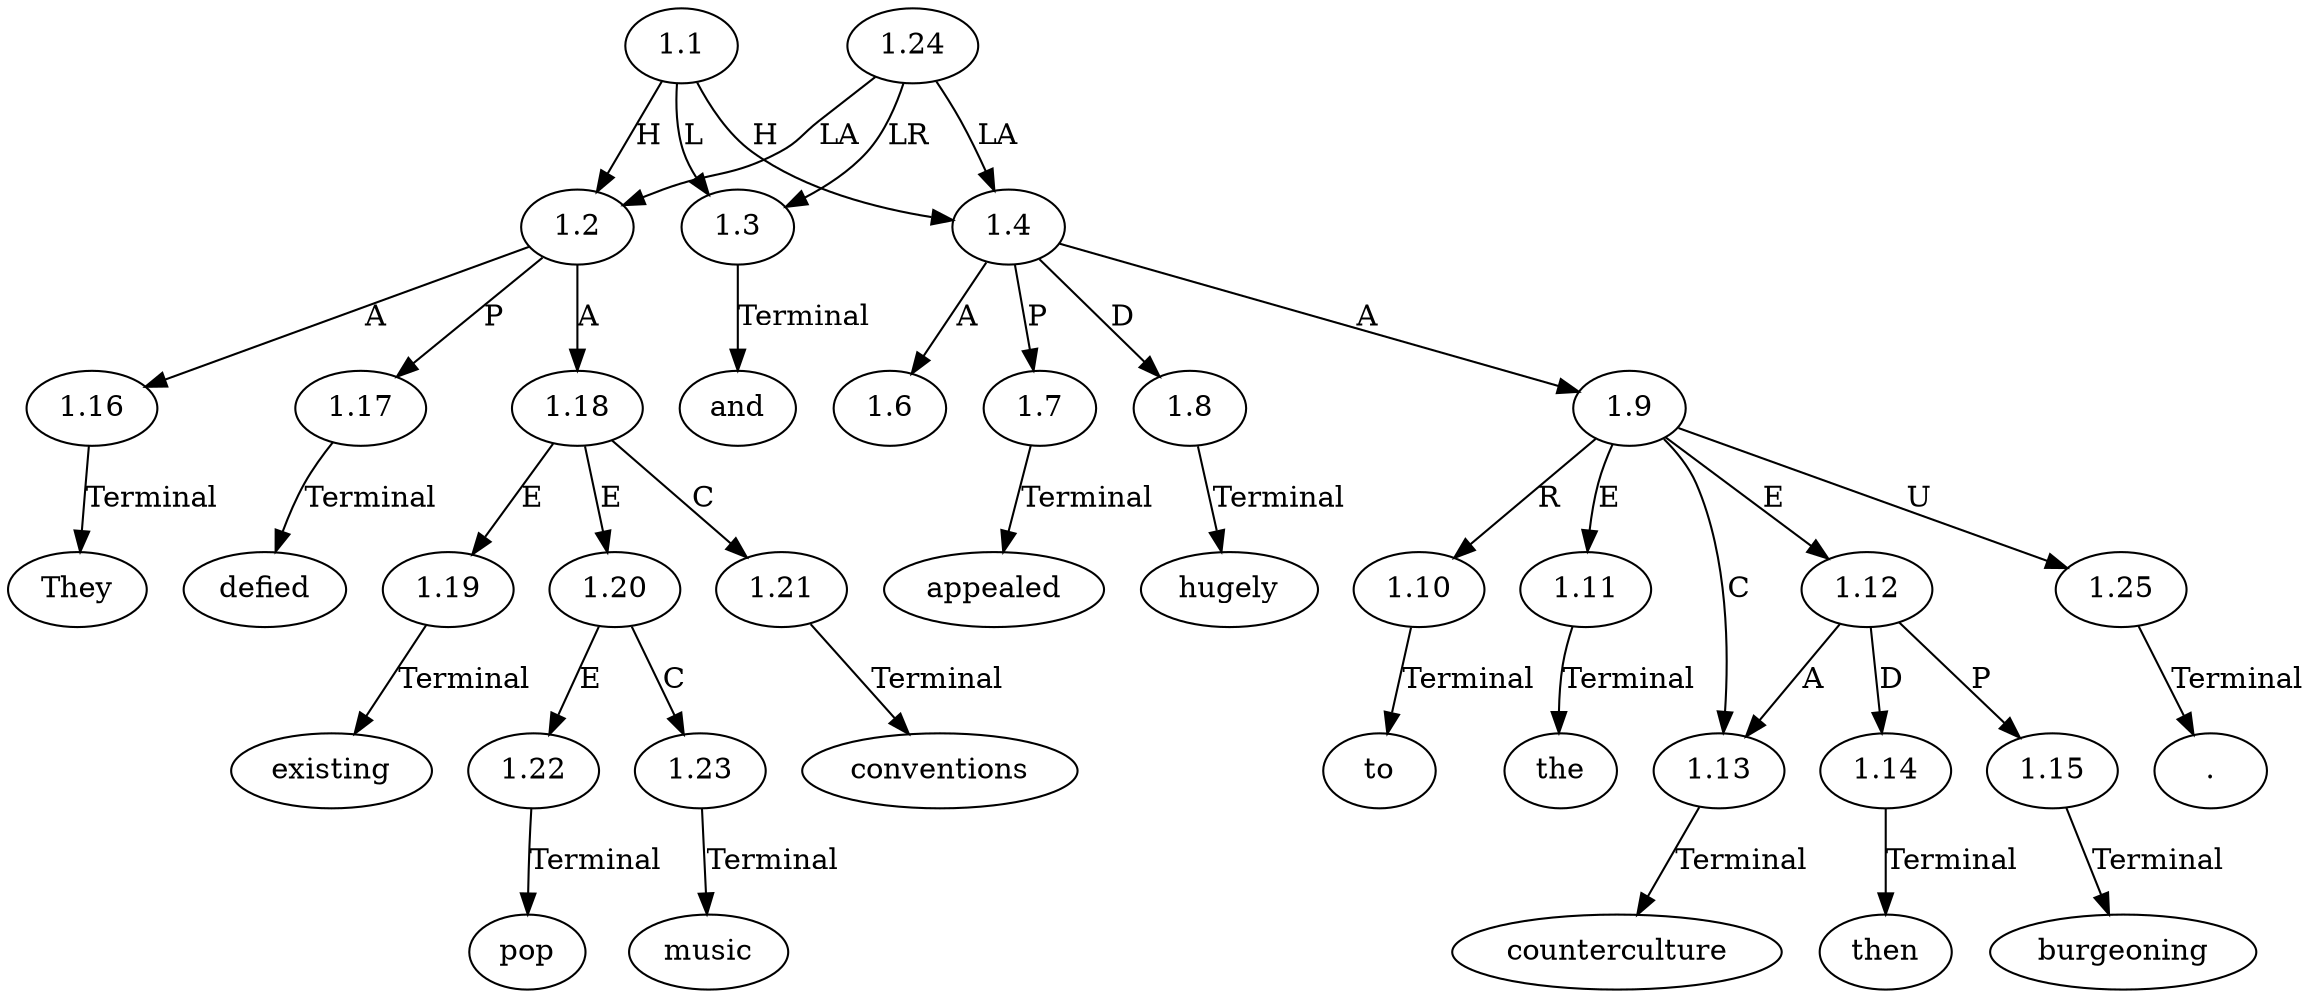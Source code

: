 // Graph
digraph {
	0.1 [label=They ordering=out]
	0.10 [label=to ordering=out]
	0.11 [label=the ordering=out]
	0.12 [label=then ordering=out]
	0.13 [label=burgeoning ordering=out]
	0.14 [label=counterculture ordering=out]
	0.15 [label="." ordering=out]
	0.2 [label=defied ordering=out]
	0.3 [label=existing ordering=out]
	0.4 [label=pop ordering=out]
	0.5 [label=music ordering=out]
	0.6 [label=conventions ordering=out]
	0.7 [label=and ordering=out]
	0.8 [label=appealed ordering=out]
	0.9 [label=hugely ordering=out]
	1.1 [label=1.1 ordering=out]
	1.2 [label=1.2 ordering=out]
	1.3 [label=1.3 ordering=out]
	1.4 [label=1.4 ordering=out]
	1.6 [label=1.6 ordering=out]
	1.7 [label=1.7 ordering=out]
	1.8 [label=1.8 ordering=out]
	1.9 [label=1.9 ordering=out]
	1.10 [label=1.10 ordering=out]
	1.11 [label=1.11 ordering=out]
	1.12 [label=1.12 ordering=out]
	1.13 [label=1.13 ordering=out]
	1.14 [label=1.14 ordering=out]
	1.15 [label=1.15 ordering=out]
	1.16 [label=1.16 ordering=out]
	1.17 [label=1.17 ordering=out]
	1.18 [label=1.18 ordering=out]
	1.19 [label=1.19 ordering=out]
	1.20 [label=1.20 ordering=out]
	1.21 [label=1.21 ordering=out]
	1.22 [label=1.22 ordering=out]
	1.23 [label=1.23 ordering=out]
	1.24 [label=1.24 ordering=out]
	1.25 [label=1.25 ordering=out]
	1.1 -> 1.2 [label=H ordering=out]
	1.1 -> 1.3 [label=L ordering=out]
	1.1 -> 1.4 [label=H ordering=out]
	1.2 -> 1.16 [label=A ordering=out]
	1.2 -> 1.17 [label=P ordering=out]
	1.2 -> 1.18 [label=A ordering=out]
	1.3 -> 0.7 [label=Terminal ordering=out]
	1.4 -> 1.6 [label=A ordering=out]
	1.4 -> 1.7 [label=P ordering=out]
	1.4 -> 1.8 [label=D ordering=out]
	1.4 -> 1.9 [label=A ordering=out]
	1.7 -> 0.8 [label=Terminal ordering=out]
	1.8 -> 0.9 [label=Terminal ordering=out]
	1.9 -> 1.10 [label=R ordering=out]
	1.9 -> 1.11 [label=E ordering=out]
	1.9 -> 1.12 [label=E ordering=out]
	1.9 -> 1.13 [label=C ordering=out]
	1.9 -> 1.25 [label=U ordering=out]
	1.10 -> 0.10 [label=Terminal ordering=out]
	1.11 -> 0.11 [label=Terminal ordering=out]
	1.12 -> 1.13 [label=A ordering=out]
	1.12 -> 1.14 [label=D ordering=out]
	1.12 -> 1.15 [label=P ordering=out]
	1.13 -> 0.14 [label=Terminal ordering=out]
	1.14 -> 0.12 [label=Terminal ordering=out]
	1.15 -> 0.13 [label=Terminal ordering=out]
	1.16 -> 0.1 [label=Terminal ordering=out]
	1.17 -> 0.2 [label=Terminal ordering=out]
	1.18 -> 1.19 [label=E ordering=out]
	1.18 -> 1.20 [label=E ordering=out]
	1.18 -> 1.21 [label=C ordering=out]
	1.19 -> 0.3 [label=Terminal ordering=out]
	1.20 -> 1.22 [label=E ordering=out]
	1.20 -> 1.23 [label=C ordering=out]
	1.21 -> 0.6 [label=Terminal ordering=out]
	1.22 -> 0.4 [label=Terminal ordering=out]
	1.23 -> 0.5 [label=Terminal ordering=out]
	1.24 -> 1.2 [label=LA ordering=out]
	1.24 -> 1.3 [label=LR ordering=out]
	1.24 -> 1.4 [label=LA ordering=out]
	1.25 -> 0.15 [label=Terminal ordering=out]
}

